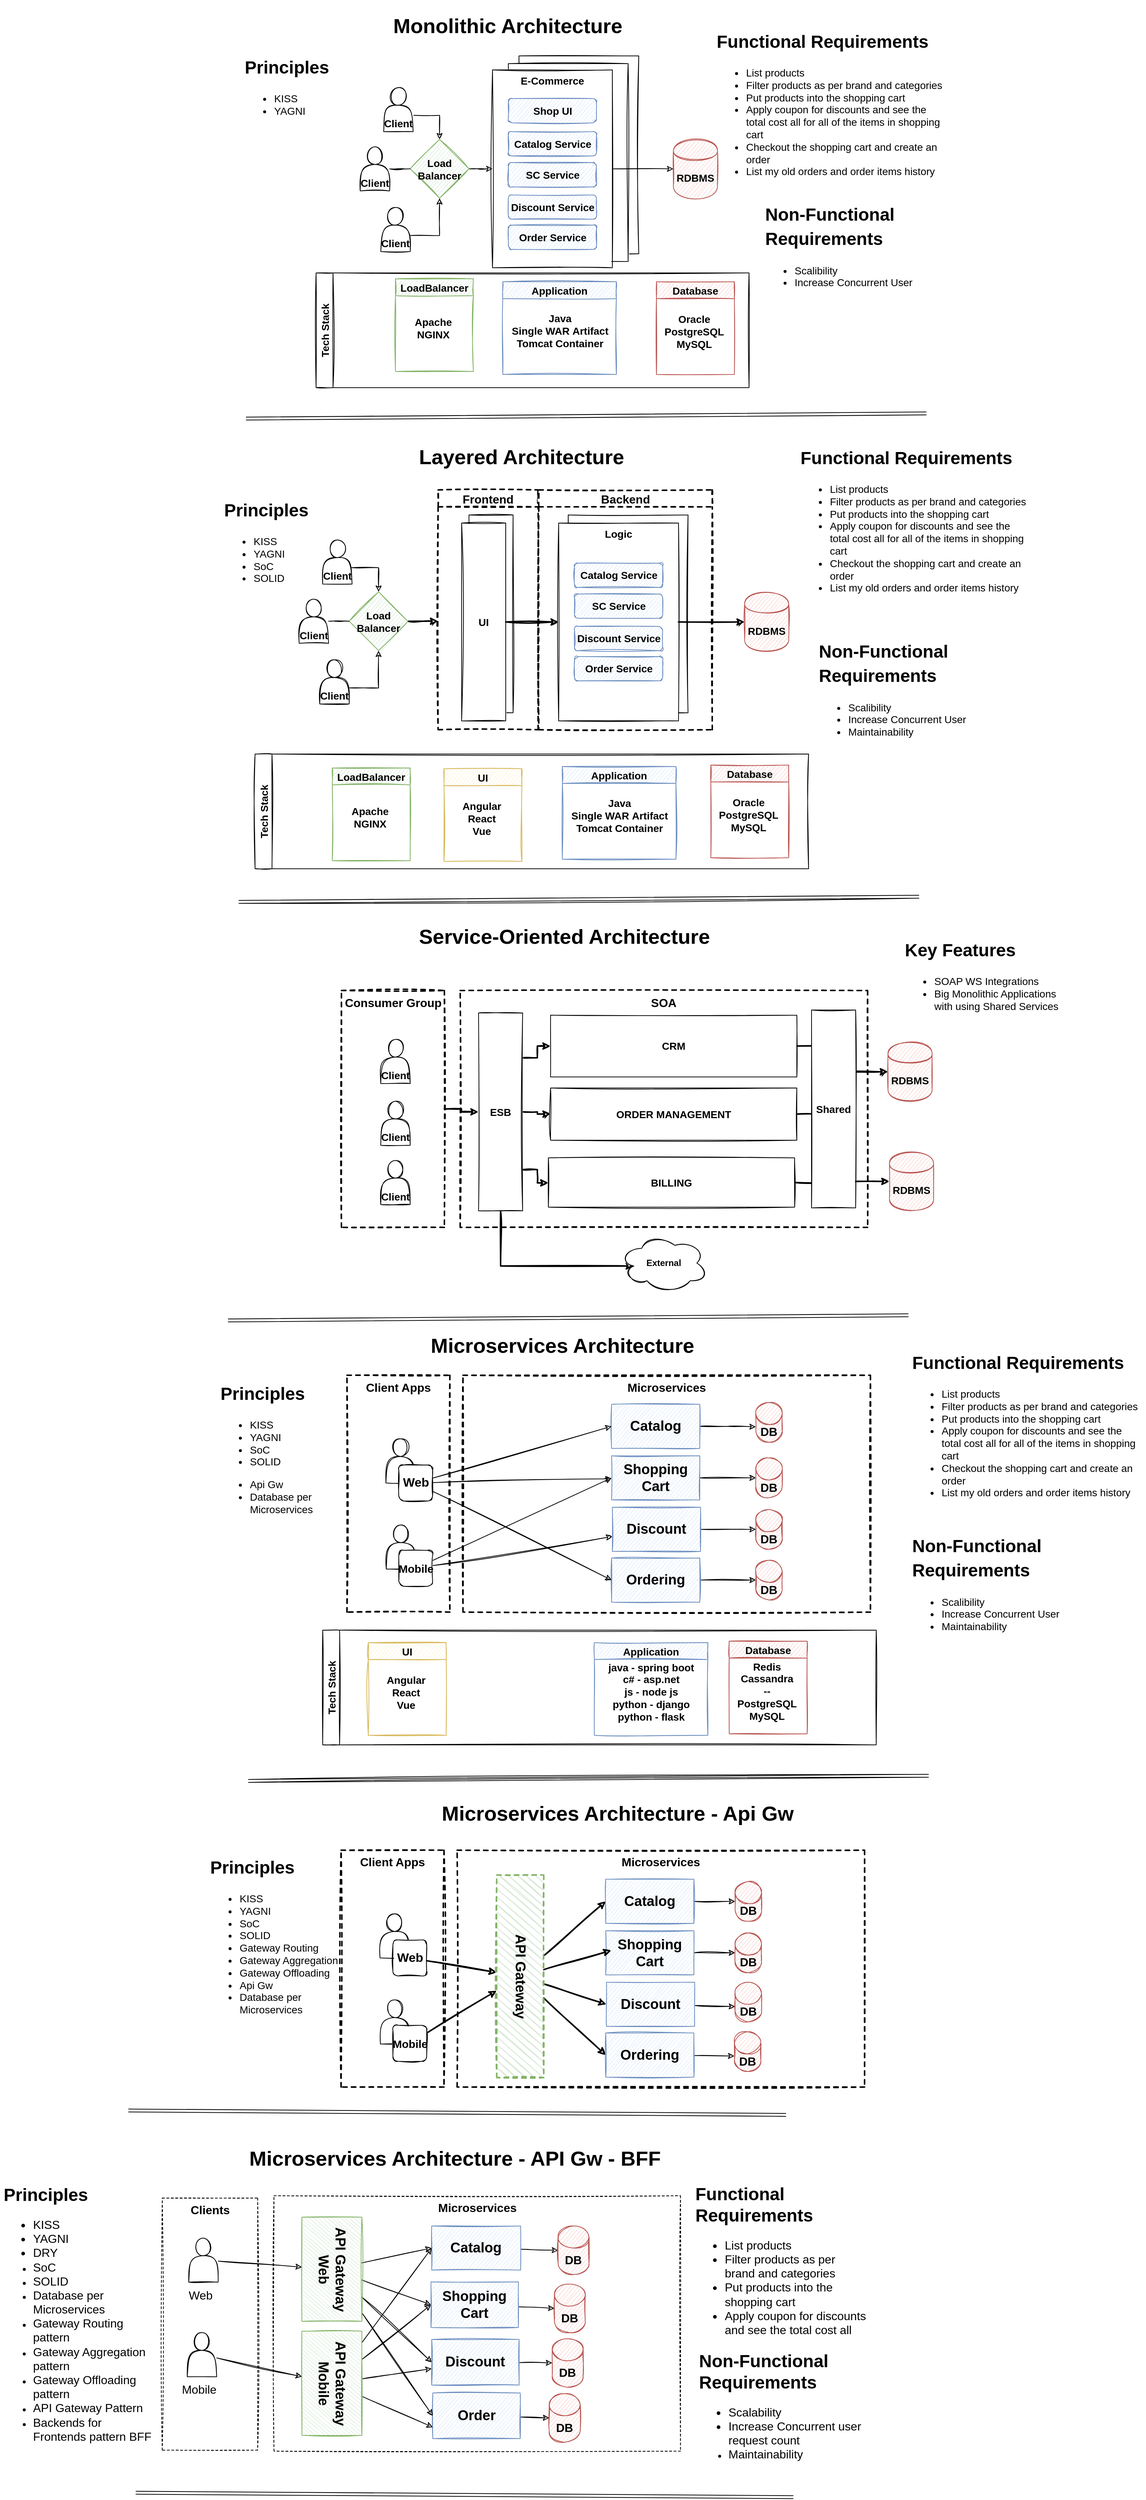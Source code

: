 <mxfile version="16.5.1" type="device"><diagram id="O4We3TlcgWNvYi_soNku" name="Page-1"><mxGraphModel dx="2146" dy="798" grid="0" gridSize="10" guides="1" tooltips="1" connect="1" arrows="1" fold="1" page="0" pageScale="1" pageWidth="850" pageHeight="1100" math="0" shadow="0"><root><mxCell id="0"/><mxCell id="1" parent="0"/><mxCell id="E-X4Z-hSoNGJYYMUBVo8-50" value="E-Commerce" style="whiteSpace=wrap;html=1;fontSize=14;fontStyle=1;verticalAlign=top;sketch=1;" parent="1" vertex="1"><mxGeometry x="276" y="113" width="163" height="269" as="geometry"/></mxCell><mxCell id="E-X4Z-hSoNGJYYMUBVo8-32" value="E-Commerce" style="whiteSpace=wrap;html=1;fontSize=14;fontStyle=1;verticalAlign=top;sketch=1;" parent="1" vertex="1"><mxGeometry x="261.5" y="123.5" width="163" height="269" as="geometry"/></mxCell><mxCell id="E-X4Z-hSoNGJYYMUBVo8-35" style="edgeStyle=orthogonalEdgeStyle;rounded=0;orthogonalLoop=1;jettySize=auto;html=1;entryX=0.5;entryY=0;entryDx=0;entryDy=0;fontSize=14;exitX=0.985;exitY=0.628;exitDx=0;exitDy=0;exitPerimeter=0;sketch=1;" parent="1" source="E-X4Z-hSoNGJYYMUBVo8-1" target="E-X4Z-hSoNGJYYMUBVo8-33" edge="1"><mxGeometry relative="1" as="geometry"/></mxCell><mxCell id="E-X4Z-hSoNGJYYMUBVo8-1" value="Client" style="shape=actor;whiteSpace=wrap;html=1;fontSize=14;verticalAlign=bottom;fontStyle=1;sketch=1;" parent="1" vertex="1"><mxGeometry x="92" y="156" width="40" height="60" as="geometry"/></mxCell><mxCell id="E-X4Z-hSoNGJYYMUBVo8-12" value="" style="edgeStyle=orthogonalEdgeStyle;rounded=0;orthogonalLoop=1;jettySize=auto;html=1;fontSize=14;sketch=1;" parent="1" source="E-X4Z-hSoNGJYYMUBVo8-2" target="E-X4Z-hSoNGJYYMUBVo8-11" edge="1"><mxGeometry relative="1" as="geometry"/></mxCell><mxCell id="E-X4Z-hSoNGJYYMUBVo8-2" value="E-Commerce" style="whiteSpace=wrap;html=1;fontSize=14;fontStyle=1;verticalAlign=top;sketch=1;" parent="1" vertex="1"><mxGeometry x="240" y="132" width="163" height="269" as="geometry"/></mxCell><mxCell id="E-X4Z-hSoNGJYYMUBVo8-6" value="&lt;h1&gt;Monolithic Architecture&lt;/h1&gt;" style="text;html=1;strokeColor=none;fillColor=none;spacing=5;spacingTop=-20;whiteSpace=wrap;overflow=hidden;rounded=0;fontSize=14;sketch=1;" parent="1" vertex="1"><mxGeometry x="100" y="47" width="373" height="47" as="geometry"/></mxCell><mxCell id="E-X4Z-hSoNGJYYMUBVo8-7" value="&lt;h1&gt;&lt;font style=&quot;font-size: 24px&quot;&gt;Principles&lt;/font&gt;&lt;/h1&gt;&lt;p&gt;&lt;/p&gt;&lt;ul&gt;&lt;li&gt;KISS&lt;/li&gt;&lt;li&gt;YAGNI&lt;/li&gt;&lt;/ul&gt;&lt;p&gt;&lt;/p&gt;" style="text;html=1;strokeColor=none;fillColor=none;spacing=5;spacingTop=-20;whiteSpace=wrap;overflow=hidden;rounded=0;fontSize=14;fontStyle=0;sketch=1;" parent="1" vertex="1"><mxGeometry x="-102" y="102" width="162" height="99" as="geometry"/></mxCell><mxCell id="E-X4Z-hSoNGJYYMUBVo8-8" value="&lt;h1&gt;&lt;font style=&quot;font-size: 24px&quot;&gt;Functional Requirements&lt;/font&gt;&lt;/h1&gt;&lt;ul&gt;&lt;li&gt;&lt;span&gt;List products&lt;/span&gt;&lt;br&gt;&lt;/li&gt;&lt;li&gt;Filter products as per brand and categories&lt;/li&gt;&lt;li&gt;Put products into the shopping cart&lt;/li&gt;&lt;li&gt;Apply coupon for discounts and see the total cost all for all of the items in shopping cart&lt;/li&gt;&lt;li&gt;Checkout the shopping cart and create an order&lt;/li&gt;&lt;li&gt;List my old orders and order items history&lt;/li&gt;&lt;/ul&gt;&lt;p&gt;&lt;/p&gt;" style="text;html=1;strokeColor=none;fillColor=none;spacing=5;spacingTop=-20;whiteSpace=wrap;overflow=hidden;rounded=0;fontSize=14;sketch=1;" parent="1" vertex="1"><mxGeometry x="540" y="67" width="322" height="216" as="geometry"/></mxCell><mxCell id="E-X4Z-hSoNGJYYMUBVo8-11" value="RDBMS" style="shape=cylinder;whiteSpace=wrap;html=1;boundedLbl=1;backgroundOutline=1;fontSize=14;fontStyle=1;fillColor=#f8cecc;strokeColor=#b85450;sketch=1;" parent="1" vertex="1"><mxGeometry x="486" y="226.5" width="60" height="80" as="geometry"/></mxCell><mxCell id="E-X4Z-hSoNGJYYMUBVo8-13" value="Shop UI" style="rounded=1;whiteSpace=wrap;html=1;fontSize=14;fontStyle=1;fillColor=#dae8fc;strokeColor=#6c8ebf;sketch=1;" parent="1" vertex="1"><mxGeometry x="261.5" y="171" width="120" height="33" as="geometry"/></mxCell><mxCell id="E-X4Z-hSoNGJYYMUBVo8-14" value="Catalog Service" style="rounded=1;whiteSpace=wrap;html=1;fontSize=14;fontStyle=1;fillColor=#dae8fc;strokeColor=#6c8ebf;sketch=1;" parent="1" vertex="1"><mxGeometry x="261.5" y="216" width="120" height="33" as="geometry"/></mxCell><mxCell id="E-X4Z-hSoNGJYYMUBVo8-15" value="SC Service" style="rounded=1;whiteSpace=wrap;html=1;fontSize=14;fontStyle=1;fillColor=#dae8fc;strokeColor=#6c8ebf;sketch=1;" parent="1" vertex="1"><mxGeometry x="261.5" y="258" width="120" height="33" as="geometry"/></mxCell><mxCell id="E-X4Z-hSoNGJYYMUBVo8-16" value="Discount Service" style="rounded=1;whiteSpace=wrap;html=1;fontSize=14;fontStyle=1;fillColor=#dae8fc;strokeColor=#6c8ebf;sketch=1;" parent="1" vertex="1"><mxGeometry x="261.5" y="302" width="120" height="33" as="geometry"/></mxCell><mxCell id="E-X4Z-hSoNGJYYMUBVo8-17" value="Order Service" style="rounded=1;whiteSpace=wrap;html=1;fontSize=14;fontStyle=1;fillColor=#dae8fc;strokeColor=#6c8ebf;sketch=1;" parent="1" vertex="1"><mxGeometry x="261.5" y="343" width="120" height="33" as="geometry"/></mxCell><mxCell id="E-X4Z-hSoNGJYYMUBVo8-18" value="&lt;h1&gt;&lt;font style=&quot;font-size: 24px&quot;&gt;Non-Functional Requirements&lt;/font&gt;&lt;/h1&gt;&lt;ul&gt;&lt;li&gt;Scalibility&lt;/li&gt;&lt;li&gt;Increase Concurrent User&amp;nbsp;&lt;/li&gt;&lt;/ul&gt;&lt;p&gt;&lt;/p&gt;" style="text;html=1;strokeColor=none;fillColor=none;spacing=5;spacingTop=-20;whiteSpace=wrap;overflow=hidden;rounded=0;fontSize=14;sketch=1;" parent="1" vertex="1"><mxGeometry x="606" y="302" width="241" height="148" as="geometry"/></mxCell><mxCell id="E-X4Z-hSoNGJYYMUBVo8-29" style="edgeStyle=orthogonalEdgeStyle;rounded=0;orthogonalLoop=1;jettySize=auto;html=1;entryX=0;entryY=0.5;entryDx=0;entryDy=0;fontSize=14;startArrow=none;sketch=1;" parent="1" source="E-X4Z-hSoNGJYYMUBVo8-33" target="E-X4Z-hSoNGJYYMUBVo8-2" edge="1"><mxGeometry relative="1" as="geometry"/></mxCell><mxCell id="E-X4Z-hSoNGJYYMUBVo8-27" value="Client" style="shape=actor;whiteSpace=wrap;html=1;fontSize=14;verticalAlign=bottom;fontStyle=1;sketch=1;" parent="1" vertex="1"><mxGeometry x="60" y="236.5" width="40" height="60" as="geometry"/></mxCell><mxCell id="E-X4Z-hSoNGJYYMUBVo8-36" style="edgeStyle=orthogonalEdgeStyle;rounded=0;orthogonalLoop=1;jettySize=auto;html=1;entryX=0.5;entryY=1;entryDx=0;entryDy=0;fontSize=14;exitX=0.999;exitY=0.636;exitDx=0;exitDy=0;exitPerimeter=0;sketch=1;" parent="1" source="E-X4Z-hSoNGJYYMUBVo8-28" target="E-X4Z-hSoNGJYYMUBVo8-33" edge="1"><mxGeometry relative="1" as="geometry"/></mxCell><mxCell id="E-X4Z-hSoNGJYYMUBVo8-28" value="Client" style="shape=actor;whiteSpace=wrap;html=1;fontSize=14;verticalAlign=bottom;fontStyle=1;sketch=1;" parent="1" vertex="1"><mxGeometry x="88" y="319" width="40" height="60" as="geometry"/></mxCell><mxCell id="E-X4Z-hSoNGJYYMUBVo8-33" value="Load&lt;br&gt;Balancer" style="rhombus;whiteSpace=wrap;html=1;fontSize=14;fontStyle=1;fillColor=#d5e8d4;strokeColor=#82b366;sketch=1;" parent="1" vertex="1"><mxGeometry x="128" y="226.5" width="80" height="80" as="geometry"/></mxCell><mxCell id="E-X4Z-hSoNGJYYMUBVo8-34" value="" style="edgeStyle=orthogonalEdgeStyle;rounded=0;orthogonalLoop=1;jettySize=auto;html=1;entryX=0;entryY=0.5;entryDx=0;entryDy=0;fontSize=14;endArrow=none;sketch=1;" parent="1" source="E-X4Z-hSoNGJYYMUBVo8-27" target="E-X4Z-hSoNGJYYMUBVo8-33" edge="1"><mxGeometry relative="1" as="geometry"><mxPoint x="122" y="266.5" as="sourcePoint"/><mxPoint x="240" y="266.5" as="targetPoint"/></mxGeometry></mxCell><mxCell id="E-X4Z-hSoNGJYYMUBVo8-40" value="LoadBalancer" style="swimlane;fontSize=14;fillColor=#d5e8d4;strokeColor=#82b366;sketch=1;" parent="1" vertex="1"><mxGeometry x="108" y="416" width="106" height="126" as="geometry"><mxRectangle x="108" y="416" width="120" height="23" as="alternateBounds"/></mxGeometry></mxCell><mxCell id="E-X4Z-hSoNGJYYMUBVo8-42" value="Apache&lt;br&gt;NGINX" style="text;html=1;align=center;verticalAlign=middle;resizable=0;points=[];autosize=1;strokeColor=none;fontSize=14;fontStyle=1;sketch=1;" parent="E-X4Z-hSoNGJYYMUBVo8-40" vertex="1"><mxGeometry x="20" y="48" width="61" height="38" as="geometry"/></mxCell><mxCell id="E-X4Z-hSoNGJYYMUBVo8-43" value="Application" style="swimlane;fontSize=14;fillColor=#dae8fc;strokeColor=#6c8ebf;sketch=1;" parent="1" vertex="1"><mxGeometry x="254" y="420" width="154.5" height="126" as="geometry"><mxRectangle x="108" y="416" width="120" height="23" as="alternateBounds"/></mxGeometry></mxCell><mxCell id="E-X4Z-hSoNGJYYMUBVo8-47" value="&lt;span style=&quot;font-weight: 700&quot;&gt;Java&lt;br&gt;Single WAR&amp;nbsp;&lt;/span&gt;&lt;span style=&quot;font-weight: 700&quot;&gt;Artifact&lt;/span&gt;&lt;br style=&quot;font-weight: 700&quot;&gt;&lt;span style=&quot;font-weight: 700&quot;&gt;Tomcat&amp;nbsp;&lt;/span&gt;&lt;span style=&quot;font-weight: 700&quot;&gt;Container&lt;/span&gt;" style="text;html=1;strokeColor=none;fillColor=none;align=center;verticalAlign=middle;whiteSpace=wrap;rounded=0;fontSize=14;sketch=1;" parent="E-X4Z-hSoNGJYYMUBVo8-43" vertex="1"><mxGeometry x="7.5" y="17.5" width="139.5" height="99" as="geometry"/></mxCell><mxCell id="E-X4Z-hSoNGJYYMUBVo8-45" value="Database" style="swimlane;fontSize=14;fillColor=#f8cecc;strokeColor=#b85450;sketch=1;" parent="1" vertex="1"><mxGeometry x="463" y="420" width="106" height="126" as="geometry"><mxRectangle x="108" y="416" width="120" height="23" as="alternateBounds"/></mxGeometry></mxCell><mxCell id="E-X4Z-hSoNGJYYMUBVo8-46" value="Oracle&lt;br&gt;PostgreSQL&lt;br&gt;MySQL" style="text;html=1;align=center;verticalAlign=middle;resizable=0;points=[];autosize=1;strokeColor=none;fontSize=14;fontStyle=1;sketch=1;" parent="E-X4Z-hSoNGJYYMUBVo8-45" vertex="1"><mxGeometry x="5" y="40" width="91" height="55" as="geometry"/></mxCell><mxCell id="E-X4Z-hSoNGJYYMUBVo8-48" value="Tech Stack" style="swimlane;horizontal=0;fontSize=14;sketch=1;" parent="1" vertex="1"><mxGeometry y="408" width="589" height="156" as="geometry"/></mxCell><mxCell id="ykc_cfaCd4pLt-KrJja8-2" value="" style="shape=link;html=1;sketch=1;" parent="1" edge="1"><mxGeometry width="100" relative="1" as="geometry"><mxPoint x="-95" y="606" as="sourcePoint"/><mxPoint x="830" y="599" as="targetPoint"/></mxGeometry></mxCell><mxCell id="ykc_cfaCd4pLt-KrJja8-3" value="&lt;h1&gt;Layered Architecture&lt;/h1&gt;" style="text;html=1;strokeColor=none;fillColor=none;spacing=5;spacingTop=-20;whiteSpace=wrap;overflow=hidden;rounded=0;fontSize=14;sketch=1;" parent="1" vertex="1"><mxGeometry x="135" y="633" width="373" height="47" as="geometry"/></mxCell><mxCell id="ykc_cfaCd4pLt-KrJja8-4" value="&lt;h1&gt;&lt;font style=&quot;font-size: 24px&quot;&gt;Principles&lt;/font&gt;&lt;/h1&gt;&lt;p&gt;&lt;/p&gt;&lt;ul&gt;&lt;li&gt;KISS&lt;/li&gt;&lt;li&gt;YAGNI&lt;/li&gt;&lt;li&gt;SoC&lt;/li&gt;&lt;li&gt;SOLID&lt;/li&gt;&lt;/ul&gt;&lt;p&gt;&lt;/p&gt;" style="text;html=1;strokeColor=none;fillColor=none;spacing=5;spacingTop=-20;whiteSpace=wrap;overflow=hidden;rounded=0;fontSize=14;fontStyle=0;sketch=1;" parent="1" vertex="1"><mxGeometry x="-130" y="703.5" width="162" height="148" as="geometry"/></mxCell><mxCell id="ykc_cfaCd4pLt-KrJja8-5" value="&lt;h1&gt;&lt;font style=&quot;font-size: 24px&quot;&gt;Functional Requirements&lt;/font&gt;&lt;/h1&gt;&lt;ul&gt;&lt;li&gt;&lt;span&gt;List products&lt;/span&gt;&lt;br&gt;&lt;/li&gt;&lt;li&gt;Filter products as per brand and categories&lt;/li&gt;&lt;li&gt;Put products into the shopping cart&lt;/li&gt;&lt;li&gt;Apply coupon for discounts and see the total cost all for all of the items in shopping cart&lt;/li&gt;&lt;li&gt;Checkout the shopping cart and create an order&lt;/li&gt;&lt;li&gt;List my old orders and order items history&lt;/li&gt;&lt;/ul&gt;&lt;p&gt;&lt;/p&gt;" style="text;html=1;strokeColor=none;fillColor=none;spacing=5;spacingTop=-20;whiteSpace=wrap;overflow=hidden;rounded=0;fontSize=14;sketch=1;" parent="1" vertex="1"><mxGeometry x="654" y="633" width="322" height="216" as="geometry"/></mxCell><mxCell id="ykc_cfaCd4pLt-KrJja8-6" value="&lt;h1&gt;&lt;font style=&quot;font-size: 24px&quot;&gt;Non-Functional Requirements&lt;/font&gt;&lt;/h1&gt;&lt;ul&gt;&lt;li&gt;Scalibility&lt;/li&gt;&lt;li&gt;Increase Concurrent User&amp;nbsp;&lt;/li&gt;&lt;li&gt;Maintainability&lt;/li&gt;&lt;/ul&gt;&lt;p&gt;&lt;/p&gt;" style="text;html=1;strokeColor=none;fillColor=none;spacing=5;spacingTop=-20;whiteSpace=wrap;overflow=hidden;rounded=0;fontSize=14;sketch=1;" parent="1" vertex="1"><mxGeometry x="679" y="896" width="241" height="148" as="geometry"/></mxCell><mxCell id="ykc_cfaCd4pLt-KrJja8-7" style="edgeStyle=orthogonalEdgeStyle;rounded=0;orthogonalLoop=1;jettySize=auto;html=1;entryX=0.5;entryY=0;entryDx=0;entryDy=0;fontSize=14;exitX=0.985;exitY=0.628;exitDx=0;exitDy=0;exitPerimeter=0;sketch=1;" parent="1" source="ykc_cfaCd4pLt-KrJja8-8" target="ykc_cfaCd4pLt-KrJja8-12" edge="1"><mxGeometry relative="1" as="geometry"/></mxCell><mxCell id="ykc_cfaCd4pLt-KrJja8-8" value="Client" style="shape=actor;whiteSpace=wrap;html=1;fontSize=14;verticalAlign=bottom;fontStyle=1;sketch=1;" parent="1" vertex="1"><mxGeometry x="9" y="771" width="40" height="60" as="geometry"/></mxCell><mxCell id="ykc_cfaCd4pLt-KrJja8-9" value="Client" style="shape=actor;whiteSpace=wrap;html=1;fontSize=14;verticalAlign=bottom;fontStyle=1;sketch=1;" parent="1" vertex="1"><mxGeometry x="-23" y="851.5" width="40" height="60" as="geometry"/></mxCell><mxCell id="ykc_cfaCd4pLt-KrJja8-10" style="edgeStyle=orthogonalEdgeStyle;rounded=0;orthogonalLoop=1;jettySize=auto;html=1;entryX=0.5;entryY=1;entryDx=0;entryDy=0;fontSize=14;exitX=0.999;exitY=0.636;exitDx=0;exitDy=0;exitPerimeter=0;sketch=1;" parent="1" source="ykc_cfaCd4pLt-KrJja8-11" target="ykc_cfaCd4pLt-KrJja8-12" edge="1"><mxGeometry relative="1" as="geometry"/></mxCell><mxCell id="ykc_cfaCd4pLt-KrJja8-11" value="Client" style="shape=actor;whiteSpace=wrap;html=1;fontSize=14;verticalAlign=bottom;fontStyle=1;sketch=1;" parent="1" vertex="1"><mxGeometry x="5" y="934" width="40" height="60" as="geometry"/></mxCell><mxCell id="ykc_cfaCd4pLt-KrJja8-31" style="edgeStyle=orthogonalEdgeStyle;rounded=0;orthogonalLoop=1;jettySize=auto;html=1;fontSize=16;strokeWidth=2;sketch=1;" parent="1" source="ykc_cfaCd4pLt-KrJja8-12" edge="1"><mxGeometry relative="1" as="geometry"><mxPoint x="166" y="881.5" as="targetPoint"/></mxGeometry></mxCell><mxCell id="ykc_cfaCd4pLt-KrJja8-12" value="Load&lt;br&gt;Balancer" style="rhombus;whiteSpace=wrap;html=1;fontSize=14;fontStyle=1;fillColor=#d5e8d4;strokeColor=#82b366;sketch=1;" parent="1" vertex="1"><mxGeometry x="45" y="841.5" width="80" height="80" as="geometry"/></mxCell><mxCell id="ykc_cfaCd4pLt-KrJja8-13" value="" style="edgeStyle=orthogonalEdgeStyle;rounded=0;orthogonalLoop=1;jettySize=auto;html=1;entryX=0;entryY=0.5;entryDx=0;entryDy=0;fontSize=14;endArrow=none;sketch=1;" parent="1" source="ykc_cfaCd4pLt-KrJja8-9" target="ykc_cfaCd4pLt-KrJja8-12" edge="1"><mxGeometry relative="1" as="geometry"><mxPoint x="42" y="852.5" as="sourcePoint"/><mxPoint x="160" y="852.5" as="targetPoint"/></mxGeometry></mxCell><mxCell id="ykc_cfaCd4pLt-KrJja8-20" value="Frontend" style="swimlane;dashed=1;strokeWidth=2;fontSize=16;sketch=1;" parent="1" vertex="1"><mxGeometry x="166" y="703" width="136" height="326" as="geometry"/></mxCell><mxCell id="ykc_cfaCd4pLt-KrJja8-33" value="UI" style="whiteSpace=wrap;html=1;fontSize=14;fontStyle=1;verticalAlign=middle;sketch=1;" parent="ykc_cfaCd4pLt-KrJja8-20" vertex="1"><mxGeometry x="42" y="34" width="60" height="269" as="geometry"/></mxCell><mxCell id="ykc_cfaCd4pLt-KrJja8-18" value="UI" style="whiteSpace=wrap;html=1;fontSize=14;fontStyle=1;verticalAlign=middle;sketch=1;" parent="ykc_cfaCd4pLt-KrJja8-20" vertex="1"><mxGeometry x="32" y="45" width="60" height="269" as="geometry"/></mxCell><mxCell id="ykc_cfaCd4pLt-KrJja8-21" value="Backend" style="swimlane;dashed=1;fontSize=16;strokeWidth=2;sketch=1;" parent="1" vertex="1"><mxGeometry x="303" y="703" width="236" height="326" as="geometry"><mxRectangle x="269" y="703" width="94" height="23" as="alternateBounds"/></mxGeometry></mxCell><mxCell id="ykc_cfaCd4pLt-KrJja8-32" value="E-Commerce" style="whiteSpace=wrap;html=1;fontSize=14;fontStyle=1;verticalAlign=top;sketch=1;" parent="ykc_cfaCd4pLt-KrJja8-21" vertex="1"><mxGeometry x="40" y="34" width="163" height="269" as="geometry"/></mxCell><mxCell id="ykc_cfaCd4pLt-KrJja8-25" value="Logic" style="whiteSpace=wrap;html=1;fontSize=14;fontStyle=1;verticalAlign=top;sketch=1;" parent="ykc_cfaCd4pLt-KrJja8-21" vertex="1"><mxGeometry x="27" y="45" width="163" height="269" as="geometry"/></mxCell><mxCell id="ykc_cfaCd4pLt-KrJja8-27" value="Catalog Service" style="rounded=1;whiteSpace=wrap;html=1;fontSize=14;fontStyle=1;fillColor=#dae8fc;strokeColor=#6c8ebf;sketch=1;" parent="ykc_cfaCd4pLt-KrJja8-21" vertex="1"><mxGeometry x="48.5" y="99.5" width="120" height="33" as="geometry"/></mxCell><mxCell id="ykc_cfaCd4pLt-KrJja8-28" value="SC Service" style="rounded=1;whiteSpace=wrap;html=1;fontSize=14;fontStyle=1;fillColor=#dae8fc;strokeColor=#6c8ebf;sketch=1;" parent="ykc_cfaCd4pLt-KrJja8-21" vertex="1"><mxGeometry x="48.5" y="141.5" width="120" height="33" as="geometry"/></mxCell><mxCell id="ykc_cfaCd4pLt-KrJja8-29" value="Discount Service" style="rounded=1;whiteSpace=wrap;html=1;fontSize=14;fontStyle=1;fillColor=#dae8fc;strokeColor=#6c8ebf;sketch=1;" parent="ykc_cfaCd4pLt-KrJja8-21" vertex="1"><mxGeometry x="48.5" y="185.5" width="120" height="33" as="geometry"/></mxCell><mxCell id="ykc_cfaCd4pLt-KrJja8-30" value="Order Service" style="rounded=1;whiteSpace=wrap;html=1;fontSize=14;fontStyle=1;fillColor=#dae8fc;strokeColor=#6c8ebf;sketch=1;" parent="ykc_cfaCd4pLt-KrJja8-21" vertex="1"><mxGeometry x="48.5" y="226.5" width="120" height="33" as="geometry"/></mxCell><mxCell id="ykc_cfaCd4pLt-KrJja8-34" value="RDBMS" style="shape=cylinder;whiteSpace=wrap;html=1;boundedLbl=1;backgroundOutline=1;fontSize=14;fontStyle=1;fillColor=#f8cecc;strokeColor=#b85450;sketch=1;" parent="1" vertex="1"><mxGeometry x="583" y="842.5" width="60" height="80" as="geometry"/></mxCell><mxCell id="ykc_cfaCd4pLt-KrJja8-35" style="edgeStyle=orthogonalEdgeStyle;rounded=0;orthogonalLoop=1;jettySize=auto;html=1;fontSize=16;fontStyle=1;strokeWidth=2;sketch=1;" parent="1" source="ykc_cfaCd4pLt-KrJja8-18" target="ykc_cfaCd4pLt-KrJja8-25" edge="1"><mxGeometry relative="1" as="geometry"/></mxCell><mxCell id="ykc_cfaCd4pLt-KrJja8-36" style="edgeStyle=orthogonalEdgeStyle;rounded=0;orthogonalLoop=1;jettySize=auto;html=1;fontSize=16;fontStyle=1;strokeWidth=2;sketch=1;" parent="1" source="ykc_cfaCd4pLt-KrJja8-25" target="ykc_cfaCd4pLt-KrJja8-34" edge="1"><mxGeometry relative="1" as="geometry"/></mxCell><mxCell id="ykc_cfaCd4pLt-KrJja8-38" value="LoadBalancer" style="swimlane;fontSize=14;fillColor=#d5e8d4;strokeColor=#82b366;sketch=1;" parent="1" vertex="1"><mxGeometry x="22" y="1081" width="106" height="126" as="geometry"><mxRectangle x="108" y="416" width="120" height="23" as="alternateBounds"/></mxGeometry></mxCell><mxCell id="ykc_cfaCd4pLt-KrJja8-39" value="Apache&lt;br&gt;NGINX" style="text;html=1;align=center;verticalAlign=middle;resizable=0;points=[];autosize=1;strokeColor=none;fontSize=14;fontStyle=1;sketch=1;" parent="ykc_cfaCd4pLt-KrJja8-38" vertex="1"><mxGeometry x="20" y="48" width="61" height="38" as="geometry"/></mxCell><mxCell id="ykc_cfaCd4pLt-KrJja8-44" value="Tech Stack" style="swimlane;horizontal=0;fontSize=14;sketch=1;" parent="1" vertex="1"><mxGeometry x="-83" y="1062" width="753" height="156" as="geometry"/></mxCell><mxCell id="ykc_cfaCd4pLt-KrJja8-42" value="Database" style="swimlane;fontSize=14;fillColor=#f8cecc;strokeColor=#b85450;sketch=1;" parent="ykc_cfaCd4pLt-KrJja8-44" vertex="1"><mxGeometry x="620" y="15" width="106" height="126" as="geometry"><mxRectangle x="108" y="416" width="120" height="23" as="alternateBounds"/></mxGeometry></mxCell><mxCell id="ykc_cfaCd4pLt-KrJja8-43" value="Oracle&lt;br&gt;PostgreSQL&lt;br&gt;MySQL" style="text;html=1;align=center;verticalAlign=middle;resizable=0;points=[];autosize=1;strokeColor=none;fontSize=14;fontStyle=1;sketch=1;" parent="ykc_cfaCd4pLt-KrJja8-42" vertex="1"><mxGeometry x="5" y="40" width="91" height="55" as="geometry"/></mxCell><mxCell id="ykc_cfaCd4pLt-KrJja8-40" value="Application" style="swimlane;fontSize=14;fillColor=#dae8fc;strokeColor=#6c8ebf;sketch=1;" parent="ykc_cfaCd4pLt-KrJja8-44" vertex="1"><mxGeometry x="418" y="17" width="154.5" height="126" as="geometry"><mxRectangle x="108" y="416" width="120" height="23" as="alternateBounds"/></mxGeometry></mxCell><mxCell id="ykc_cfaCd4pLt-KrJja8-41" value="&lt;span style=&quot;font-weight: 700&quot;&gt;Java&lt;br&gt;Single WAR&amp;nbsp;&lt;/span&gt;&lt;span style=&quot;font-weight: 700&quot;&gt;Artifact&lt;/span&gt;&lt;br style=&quot;font-weight: 700&quot;&gt;&lt;span style=&quot;font-weight: 700&quot;&gt;Tomcat&amp;nbsp;&lt;/span&gt;&lt;span style=&quot;font-weight: 700&quot;&gt;Container&lt;/span&gt;" style="text;html=1;strokeColor=none;fillColor=none;align=center;verticalAlign=middle;whiteSpace=wrap;rounded=0;fontSize=14;sketch=1;" parent="ykc_cfaCd4pLt-KrJja8-40" vertex="1"><mxGeometry x="7.5" y="17.5" width="139.5" height="99" as="geometry"/></mxCell><mxCell id="ykc_cfaCd4pLt-KrJja8-45" value="UI" style="swimlane;fontSize=14;fillColor=#fff2cc;strokeColor=#d6b656;sketch=1;" parent="ykc_cfaCd4pLt-KrJja8-44" vertex="1"><mxGeometry x="257" y="20" width="106" height="126" as="geometry"><mxRectangle x="108" y="416" width="120" height="23" as="alternateBounds"/></mxGeometry></mxCell><mxCell id="ykc_cfaCd4pLt-KrJja8-46" value="&lt;div&gt;Angular&lt;/div&gt;&lt;div&gt;&lt;span&gt;&#9;&#9;&#9;&lt;/span&gt;React&lt;/div&gt;&lt;div&gt;&lt;span&gt;&#9;&#9;&#9;&lt;/span&gt;Vue&lt;/div&gt;" style="text;html=1;align=center;verticalAlign=middle;resizable=0;points=[];autosize=1;strokeColor=none;fontSize=14;fontStyle=1;sketch=1;" parent="ykc_cfaCd4pLt-KrJja8-45" vertex="1"><mxGeometry x="19" y="40" width="63" height="55" as="geometry"/></mxCell><mxCell id="ykc_cfaCd4pLt-KrJja8-50" value="" style="shape=link;html=1;sketch=1;" parent="1" edge="1"><mxGeometry width="100" relative="1" as="geometry"><mxPoint x="-105" y="1263" as="sourcePoint"/><mxPoint x="820" y="1256" as="targetPoint"/></mxGeometry></mxCell><mxCell id="ykc_cfaCd4pLt-KrJja8-51" value="&lt;h1&gt;Service-Oriented Architecture&amp;nbsp;&lt;/h1&gt;" style="text;html=1;strokeColor=none;fillColor=none;spacing=5;spacingTop=-20;whiteSpace=wrap;overflow=hidden;rounded=0;fontSize=14;sketch=1;" parent="1" vertex="1"><mxGeometry x="135" y="1285" width="414" height="47" as="geometry"/></mxCell><mxCell id="ykc_cfaCd4pLt-KrJja8-52" value="Consumer Group" style="rounded=0;whiteSpace=wrap;html=1;dashed=1;fontSize=16;strokeWidth=2;rotation=90;verticalAlign=top;horizontal=0;fontStyle=1;sketch=1;" parent="1" vertex="1"><mxGeometry x="-56.5" y="1474.5" width="322" height="140" as="geometry"/></mxCell><mxCell id="ykc_cfaCd4pLt-KrJja8-54" value="Client" style="shape=actor;whiteSpace=wrap;html=1;fontSize=14;verticalAlign=bottom;fontStyle=1;sketch=1;" parent="1" vertex="1"><mxGeometry x="88" y="1450" width="40" height="60" as="geometry"/></mxCell><mxCell id="ykc_cfaCd4pLt-KrJja8-56" value="Client" style="shape=actor;whiteSpace=wrap;html=1;fontSize=14;verticalAlign=bottom;fontStyle=1;sketch=1;" parent="1" vertex="1"><mxGeometry x="88" y="1534" width="40" height="60" as="geometry"/></mxCell><mxCell id="7aidEkcZISnVie6R4w2Q-1" value="Client" style="shape=actor;whiteSpace=wrap;html=1;fontSize=14;verticalAlign=bottom;fontStyle=1;sketch=1;" parent="1" vertex="1"><mxGeometry x="88" y="1614.5" width="40" height="60" as="geometry"/></mxCell><mxCell id="7aidEkcZISnVie6R4w2Q-2" value="SOA" style="rounded=0;whiteSpace=wrap;html=1;dashed=1;fontSize=16;strokeWidth=2;rotation=90;verticalAlign=top;horizontal=0;fontStyle=1;sketch=1;" parent="1" vertex="1"><mxGeometry x="312.17" y="1267.35" width="322" height="554.32" as="geometry"/></mxCell><mxCell id="7aidEkcZISnVie6R4w2Q-11" style="edgeStyle=orthogonalEdgeStyle;rounded=0;orthogonalLoop=1;jettySize=auto;html=1;strokeWidth=2;sketch=1;" parent="1" source="7aidEkcZISnVie6R4w2Q-3" target="7aidEkcZISnVie6R4w2Q-5" edge="1"><mxGeometry relative="1" as="geometry"/></mxCell><mxCell id="7aidEkcZISnVie6R4w2Q-12" style="edgeStyle=orthogonalEdgeStyle;rounded=0;orthogonalLoop=1;jettySize=auto;html=1;fontStyle=0;fontSize=12;strokeWidth=2;sketch=1;" parent="1" source="7aidEkcZISnVie6R4w2Q-3" target="7aidEkcZISnVie6R4w2Q-4" edge="1"><mxGeometry relative="1" as="geometry"><Array as="points"><mxPoint x="301" y="1475"/><mxPoint x="301" y="1459"/></Array></mxGeometry></mxCell><mxCell id="7aidEkcZISnVie6R4w2Q-13" style="edgeStyle=orthogonalEdgeStyle;rounded=0;orthogonalLoop=1;jettySize=auto;html=1;strokeWidth=2;sketch=1;" parent="1" source="7aidEkcZISnVie6R4w2Q-3" target="7aidEkcZISnVie6R4w2Q-6" edge="1"><mxGeometry relative="1" as="geometry"><Array as="points"><mxPoint x="301" y="1627"/><mxPoint x="301" y="1645"/></Array></mxGeometry></mxCell><mxCell id="7aidEkcZISnVie6R4w2Q-22" style="edgeStyle=orthogonalEdgeStyle;rounded=0;orthogonalLoop=1;jettySize=auto;html=1;entryX=0.16;entryY=0.55;entryDx=0;entryDy=0;entryPerimeter=0;fontSize=12;strokeWidth=2;sketch=1;" parent="1" source="7aidEkcZISnVie6R4w2Q-3" target="7aidEkcZISnVie6R4w2Q-20" edge="1"><mxGeometry relative="1" as="geometry"><Array as="points"><mxPoint x="251" y="1758"/></Array></mxGeometry></mxCell><mxCell id="7aidEkcZISnVie6R4w2Q-3" value="ESB" style="whiteSpace=wrap;html=1;fontSize=14;fontStyle=1;verticalAlign=middle;sketch=1;" parent="1" vertex="1"><mxGeometry x="221" y="1414" width="60" height="269" as="geometry"/></mxCell><mxCell id="7aidEkcZISnVie6R4w2Q-25" style="edgeStyle=orthogonalEdgeStyle;rounded=0;orthogonalLoop=1;jettySize=auto;html=1;fontSize=12;strokeWidth=2;sketch=1;" parent="1" source="7aidEkcZISnVie6R4w2Q-4" target="7aidEkcZISnVie6R4w2Q-8" edge="1"><mxGeometry relative="1" as="geometry"/></mxCell><mxCell id="7aidEkcZISnVie6R4w2Q-4" value="CRM" style="whiteSpace=wrap;html=1;fontSize=14;fontStyle=1;verticalAlign=middle;sketch=1;" parent="1" vertex="1"><mxGeometry x="319" y="1417" width="335" height="84" as="geometry"/></mxCell><mxCell id="7aidEkcZISnVie6R4w2Q-16" style="edgeStyle=orthogonalEdgeStyle;rounded=0;orthogonalLoop=1;jettySize=auto;html=1;fontSize=12;strokeWidth=2;sketch=1;" parent="1" source="7aidEkcZISnVie6R4w2Q-5" target="7aidEkcZISnVie6R4w2Q-8" edge="1"><mxGeometry relative="1" as="geometry"/></mxCell><mxCell id="7aidEkcZISnVie6R4w2Q-5" value="ORDER MANAGEMENT" style="whiteSpace=wrap;html=1;fontSize=14;fontStyle=1;verticalAlign=middle;sketch=1;" parent="1" vertex="1"><mxGeometry x="319" y="1516" width="335" height="71" as="geometry"/></mxCell><mxCell id="7aidEkcZISnVie6R4w2Q-17" style="edgeStyle=orthogonalEdgeStyle;rounded=0;orthogonalLoop=1;jettySize=auto;html=1;fontSize=12;strokeWidth=2;sketch=1;" parent="1" source="7aidEkcZISnVie6R4w2Q-6" target="7aidEkcZISnVie6R4w2Q-9" edge="1"><mxGeometry relative="1" as="geometry"/></mxCell><mxCell id="7aidEkcZISnVie6R4w2Q-6" value="&lt;span&gt;BILLING&lt;/span&gt;" style="whiteSpace=wrap;html=1;fontSize=14;fontStyle=1;verticalAlign=middle;sketch=1;" parent="1" vertex="1"><mxGeometry x="316" y="1611" width="335" height="67" as="geometry"/></mxCell><mxCell id="7aidEkcZISnVie6R4w2Q-8" value="RDBMS" style="shape=cylinder;whiteSpace=wrap;html=1;boundedLbl=1;backgroundOutline=1;fontSize=14;fontStyle=1;fillColor=#f8cecc;strokeColor=#b85450;sketch=1;" parent="1" vertex="1"><mxGeometry x="778" y="1454" width="60" height="80" as="geometry"/></mxCell><mxCell id="7aidEkcZISnVie6R4w2Q-9" value="RDBMS" style="shape=cylinder;whiteSpace=wrap;html=1;boundedLbl=1;backgroundOutline=1;fontSize=14;fontStyle=1;fillColor=#f8cecc;strokeColor=#b85450;sketch=1;" parent="1" vertex="1"><mxGeometry x="780" y="1603" width="60" height="80" as="geometry"/></mxCell><mxCell id="7aidEkcZISnVie6R4w2Q-14" style="edgeStyle=orthogonalEdgeStyle;rounded=0;orthogonalLoop=1;jettySize=auto;html=1;entryX=0;entryY=0.5;entryDx=0;entryDy=0;fontSize=12;strokeWidth=2;sketch=1;" parent="1" source="ykc_cfaCd4pLt-KrJja8-52" target="7aidEkcZISnVie6R4w2Q-3" edge="1"><mxGeometry relative="1" as="geometry"/></mxCell><mxCell id="7aidEkcZISnVie6R4w2Q-19" value="&lt;h1&gt;&lt;span style=&quot;font-size: 24px&quot;&gt;Key Features&lt;/span&gt;&lt;/h1&gt;&lt;ul&gt;&lt;li&gt;SOAP WS Integrations&lt;/li&gt;&lt;li&gt;Big Monolithic Applications with using Shared Services&lt;/li&gt;&lt;/ul&gt;&lt;p&gt;&lt;/p&gt;" style="text;html=1;strokeColor=none;fillColor=none;spacing=5;spacingTop=-20;whiteSpace=wrap;overflow=hidden;rounded=0;fontSize=14;sketch=1;" parent="1" vertex="1"><mxGeometry x="796" y="1302" width="241" height="148" as="geometry"/></mxCell><mxCell id="7aidEkcZISnVie6R4w2Q-20" value="External" style="ellipse;shape=cloud;whiteSpace=wrap;html=1;fontSize=12;fontStyle=1;sketch=1;" parent="1" vertex="1"><mxGeometry x="413" y="1714" width="120" height="80" as="geometry"/></mxCell><mxCell id="7aidEkcZISnVie6R4w2Q-23" value="Shared" style="whiteSpace=wrap;html=1;fontSize=14;fontStyle=1;verticalAlign=middle;sketch=1;" parent="1" vertex="1"><mxGeometry x="674" y="1410.01" width="60" height="269" as="geometry"/></mxCell><mxCell id="KzfyYDvRAeVWh1ph6T6t-1" value="" style="shape=link;html=1;sketch=1;" parent="1" edge="1"><mxGeometry width="100" relative="1" as="geometry"><mxPoint x="-119.5" y="1832" as="sourcePoint"/><mxPoint x="805.5" y="1825" as="targetPoint"/></mxGeometry></mxCell><mxCell id="KzfyYDvRAeVWh1ph6T6t-2" value="Client Apps" style="rounded=0;whiteSpace=wrap;html=1;dashed=1;fontSize=16;strokeWidth=2;rotation=90;verticalAlign=top;horizontal=0;fontStyle=1;sketch=1;" parent="1" vertex="1"><mxGeometry x="-49" y="1997.5" width="322" height="140" as="geometry"/></mxCell><mxCell id="KzfyYDvRAeVWh1ph6T6t-3" value="" style="shape=actor;whiteSpace=wrap;html=1;fontSize=14;verticalAlign=bottom;fontStyle=1;sketch=1;" parent="1" vertex="1"><mxGeometry x="95" y="1993" width="40" height="60" as="geometry"/></mxCell><mxCell id="KzfyYDvRAeVWh1ph6T6t-4" value="" style="shape=actor;whiteSpace=wrap;html=1;fontSize=14;verticalAlign=bottom;fontStyle=1;sketch=1;" parent="1" vertex="1"><mxGeometry x="95.5" y="2110" width="40" height="60" as="geometry"/></mxCell><mxCell id="KzfyYDvRAeVWh1ph6T6t-7" value="&lt;h1&gt;&lt;font style=&quot;font-size: 24px&quot;&gt;Functional Requirements&lt;/font&gt;&lt;/h1&gt;&lt;ul&gt;&lt;li&gt;&lt;span&gt;List products&lt;/span&gt;&lt;br&gt;&lt;/li&gt;&lt;li&gt;Filter products as per brand and categories&lt;/li&gt;&lt;li&gt;Put products into the shopping cart&lt;/li&gt;&lt;li&gt;Apply coupon for discounts and see the total cost all for all of the items in shopping cart&lt;/li&gt;&lt;li&gt;Checkout the shopping cart and create an order&lt;/li&gt;&lt;li&gt;List my old orders and order items history&lt;/li&gt;&lt;/ul&gt;&lt;p&gt;&lt;/p&gt;" style="text;html=1;strokeColor=none;fillColor=none;spacing=5;spacingTop=-20;whiteSpace=wrap;overflow=hidden;rounded=0;fontSize=14;sketch=1;" parent="1" vertex="1"><mxGeometry x="806" y="1862.5" width="322" height="216" as="geometry"/></mxCell><mxCell id="KzfyYDvRAeVWh1ph6T6t-8" value="&lt;h1&gt;&lt;font style=&quot;font-size: 24px&quot;&gt;Non-Functional Requirements&lt;/font&gt;&lt;/h1&gt;&lt;ul&gt;&lt;li&gt;Scalibility&lt;/li&gt;&lt;li&gt;Increase Concurrent User&amp;nbsp;&lt;/li&gt;&lt;li&gt;Maintainability&lt;/li&gt;&lt;/ul&gt;&lt;p&gt;&lt;/p&gt;" style="text;html=1;strokeColor=none;fillColor=none;spacing=5;spacingTop=-20;whiteSpace=wrap;overflow=hidden;rounded=0;fontSize=14;sketch=1;" parent="1" vertex="1"><mxGeometry x="806" y="2112.25" width="241" height="148" as="geometry"/></mxCell><mxCell id="KzfyYDvRAeVWh1ph6T6t-11" value="Microservices" style="rounded=0;whiteSpace=wrap;html=1;dashed=1;fontSize=16;strokeWidth=2;rotation=90;verticalAlign=top;horizontal=0;fontStyle=1;sketch=1;" parent="1" vertex="1"><mxGeometry x="316" y="1790.34" width="322" height="554.32" as="geometry"/></mxCell><mxCell id="KzfyYDvRAeVWh1ph6T6t-35" style="edgeStyle=orthogonalEdgeStyle;rounded=0;sketch=1;orthogonalLoop=1;jettySize=auto;html=1;entryX=0;entryY=0;entryDx=0;entryDy=33;entryPerimeter=0;fontSize=16;" parent="1" source="KzfyYDvRAeVWh1ph6T6t-15" target="KzfyYDvRAeVWh1ph6T6t-21" edge="1"><mxGeometry relative="1" as="geometry"/></mxCell><mxCell id="KzfyYDvRAeVWh1ph6T6t-15" value="Catalog" style="rounded=0;whiteSpace=wrap;html=1;sketch=1;fontSize=19;fontStyle=1;fillColor=#dae8fc;strokeColor=#6c8ebf;" parent="1" vertex="1"><mxGeometry x="402" y="1946" width="120" height="60" as="geometry"/></mxCell><mxCell id="KzfyYDvRAeVWh1ph6T6t-36" style="edgeStyle=orthogonalEdgeStyle;rounded=0;sketch=1;orthogonalLoop=1;jettySize=auto;html=1;fontSize=16;" parent="1" source="KzfyYDvRAeVWh1ph6T6t-16" target="KzfyYDvRAeVWh1ph6T6t-23" edge="1"><mxGeometry relative="1" as="geometry"/></mxCell><mxCell id="KzfyYDvRAeVWh1ph6T6t-16" value="Shopping Cart" style="rounded=0;whiteSpace=wrap;html=1;sketch=1;fontSize=19;fontStyle=1;fillColor=#dae8fc;strokeColor=#6c8ebf;" parent="1" vertex="1"><mxGeometry x="402" y="2016" width="120" height="60" as="geometry"/></mxCell><mxCell id="KzfyYDvRAeVWh1ph6T6t-37" style="edgeStyle=orthogonalEdgeStyle;rounded=0;sketch=1;orthogonalLoop=1;jettySize=auto;html=1;entryX=0;entryY=0.5;entryDx=0;entryDy=0;entryPerimeter=0;fontSize=16;" parent="1" source="KzfyYDvRAeVWh1ph6T6t-18" target="KzfyYDvRAeVWh1ph6T6t-24" edge="1"><mxGeometry relative="1" as="geometry"/></mxCell><mxCell id="KzfyYDvRAeVWh1ph6T6t-18" value="Discount" style="rounded=0;whiteSpace=wrap;html=1;sketch=1;fontSize=19;fontStyle=1;fillColor=#dae8fc;strokeColor=#6c8ebf;" parent="1" vertex="1"><mxGeometry x="403" y="2086" width="120" height="60" as="geometry"/></mxCell><mxCell id="KzfyYDvRAeVWh1ph6T6t-38" style="edgeStyle=orthogonalEdgeStyle;rounded=0;sketch=1;orthogonalLoop=1;jettySize=auto;html=1;entryX=0;entryY=0.5;entryDx=0;entryDy=0;entryPerimeter=0;fontSize=16;" parent="1" source="KzfyYDvRAeVWh1ph6T6t-19" target="KzfyYDvRAeVWh1ph6T6t-25" edge="1"><mxGeometry relative="1" as="geometry"/></mxCell><mxCell id="KzfyYDvRAeVWh1ph6T6t-19" value="Ordering" style="rounded=0;whiteSpace=wrap;html=1;sketch=1;fontSize=19;fontStyle=1;fillColor=#dae8fc;strokeColor=#6c8ebf;" parent="1" vertex="1"><mxGeometry x="402" y="2155" width="120" height="60" as="geometry"/></mxCell><mxCell id="KzfyYDvRAeVWh1ph6T6t-21" value="DB" style="shape=cylinder3;whiteSpace=wrap;html=1;boundedLbl=1;backgroundOutline=1;size=15;sketch=1;fontSize=16;fontStyle=1;fillColor=#f8cecc;strokeColor=#b85450;" parent="1" vertex="1"><mxGeometry x="598.17" y="1943.5" width="36" height="54" as="geometry"/></mxCell><mxCell id="KzfyYDvRAeVWh1ph6T6t-23" value="DB" style="shape=cylinder3;whiteSpace=wrap;html=1;boundedLbl=1;backgroundOutline=1;size=15;sketch=1;fontSize=16;fontStyle=1;fillColor=#f8cecc;strokeColor=#b85450;" parent="1" vertex="1"><mxGeometry x="598.17" y="2019" width="36" height="54" as="geometry"/></mxCell><mxCell id="KzfyYDvRAeVWh1ph6T6t-24" value="DB" style="shape=cylinder3;whiteSpace=wrap;html=1;boundedLbl=1;backgroundOutline=1;size=15;sketch=1;fontSize=16;fontStyle=1;fillColor=#f8cecc;strokeColor=#b85450;" parent="1" vertex="1"><mxGeometry x="598.17" y="2089" width="36" height="54" as="geometry"/></mxCell><mxCell id="KzfyYDvRAeVWh1ph6T6t-25" value="DB" style="shape=cylinder3;whiteSpace=wrap;html=1;boundedLbl=1;backgroundOutline=1;size=15;sketch=1;fontSize=16;fontStyle=1;fillColor=#f8cecc;strokeColor=#b85450;" parent="1" vertex="1"><mxGeometry x="598.17" y="2158" width="36" height="54" as="geometry"/></mxCell><mxCell id="KzfyYDvRAeVWh1ph6T6t-39" value="&lt;h1&gt;Microservices Architecture&lt;/h1&gt;" style="text;html=1;strokeColor=none;fillColor=none;spacing=5;spacingTop=-20;whiteSpace=wrap;overflow=hidden;rounded=0;fontSize=14;sketch=1;" parent="1" vertex="1"><mxGeometry x="150.5" y="1841" width="414" height="47" as="geometry"/></mxCell><mxCell id="KzfyYDvRAeVWh1ph6T6t-43" style="rounded=0;sketch=1;orthogonalLoop=1;jettySize=auto;html=1;entryX=0;entryY=0.5;entryDx=0;entryDy=0;fontSize=15;" parent="1" source="KzfyYDvRAeVWh1ph6T6t-41" target="KzfyYDvRAeVWh1ph6T6t-15" edge="1"><mxGeometry relative="1" as="geometry"/></mxCell><mxCell id="KzfyYDvRAeVWh1ph6T6t-44" style="rounded=0;sketch=1;orthogonalLoop=1;jettySize=auto;html=1;fontSize=15;" parent="1" source="KzfyYDvRAeVWh1ph6T6t-41" target="KzfyYDvRAeVWh1ph6T6t-16" edge="1"><mxGeometry relative="1" as="geometry"/></mxCell><mxCell id="KzfyYDvRAeVWh1ph6T6t-45" style="rounded=0;sketch=1;orthogonalLoop=1;jettySize=auto;html=1;entryX=0;entryY=0.5;entryDx=0;entryDy=0;fontSize=15;" parent="1" source="KzfyYDvRAeVWh1ph6T6t-41" target="KzfyYDvRAeVWh1ph6T6t-19" edge="1"><mxGeometry relative="1" as="geometry"/></mxCell><mxCell id="KzfyYDvRAeVWh1ph6T6t-41" value="Web" style="rounded=1;whiteSpace=wrap;html=1;sketch=1;fontSize=17;rotation=90;horizontal=0;fontStyle=1" parent="1" vertex="1"><mxGeometry x="111" y="2030" width="49" height="46" as="geometry"/></mxCell><mxCell id="KzfyYDvRAeVWh1ph6T6t-46" style="rounded=0;sketch=1;orthogonalLoop=1;jettySize=auto;html=1;fontSize=15;" parent="1" source="KzfyYDvRAeVWh1ph6T6t-42" target="KzfyYDvRAeVWh1ph6T6t-18" edge="1"><mxGeometry relative="1" as="geometry"/></mxCell><mxCell id="KzfyYDvRAeVWh1ph6T6t-47" style="rounded=0;sketch=1;orthogonalLoop=1;jettySize=auto;html=1;entryX=0;entryY=0.5;entryDx=0;entryDy=0;fontSize=15;" parent="1" source="KzfyYDvRAeVWh1ph6T6t-42" target="KzfyYDvRAeVWh1ph6T6t-16" edge="1"><mxGeometry relative="1" as="geometry"/></mxCell><mxCell id="KzfyYDvRAeVWh1ph6T6t-42" value="&lt;span style=&quot;font-size: 15px;&quot;&gt;Mobile&lt;/span&gt;" style="rounded=1;whiteSpace=wrap;html=1;sketch=1;fontSize=15;rotation=90;horizontal=0;fontStyle=1" parent="1" vertex="1"><mxGeometry x="111" y="2146" width="49" height="46" as="geometry"/></mxCell><mxCell id="KzfyYDvRAeVWh1ph6T6t-49" value="&lt;h1&gt;&lt;font style=&quot;font-size: 24px&quot;&gt;Principles&lt;/font&gt;&lt;/h1&gt;&lt;p&gt;&lt;/p&gt;&lt;ul&gt;&lt;li&gt;KISS&lt;/li&gt;&lt;li&gt;YAGNI&lt;/li&gt;&lt;li&gt;SoC&lt;/li&gt;&lt;li&gt;SOLID&lt;/li&gt;&lt;/ul&gt;&lt;div&gt;&lt;ul&gt;&lt;li&gt;Api Gw&lt;/li&gt;&lt;li&gt;Database per Microservices&lt;/li&gt;&lt;/ul&gt;&lt;/div&gt;&lt;p&gt;&lt;/p&gt;" style="text;html=1;strokeColor=none;fillColor=none;spacing=5;spacingTop=-20;whiteSpace=wrap;overflow=hidden;rounded=0;fontSize=14;fontStyle=0;sketch=1;" parent="1" vertex="1"><mxGeometry x="-135" y="1905" width="162" height="213" as="geometry"/></mxCell><mxCell id="KzfyYDvRAeVWh1ph6T6t-50" value="Tech Stack" style="swimlane;horizontal=0;fontSize=14;sketch=1;" parent="1" vertex="1"><mxGeometry x="9" y="2253" width="753" height="156" as="geometry"/></mxCell><mxCell id="KzfyYDvRAeVWh1ph6T6t-51" value="Database" style="swimlane;fontSize=14;fillColor=#f8cecc;strokeColor=#b85450;sketch=1;" parent="KzfyYDvRAeVWh1ph6T6t-50" vertex="1"><mxGeometry x="553" y="15" width="106" height="126" as="geometry"><mxRectangle x="108" y="416" width="120" height="23" as="alternateBounds"/></mxGeometry></mxCell><mxCell id="KzfyYDvRAeVWh1ph6T6t-52" value="Redis&lt;br&gt;Cassandra&lt;br&gt;--&lt;br&gt;PostgreSQL&lt;br&gt;MySQL" style="text;html=1;align=center;verticalAlign=middle;resizable=0;points=[];autosize=1;strokeColor=none;fontSize=14;fontStyle=1;sketch=1;" parent="KzfyYDvRAeVWh1ph6T6t-51" vertex="1"><mxGeometry x="5" y="23" width="91" height="89" as="geometry"/></mxCell><mxCell id="KzfyYDvRAeVWh1ph6T6t-53" value="Application" style="swimlane;fontSize=14;fillColor=#dae8fc;strokeColor=#6c8ebf;sketch=1;" parent="KzfyYDvRAeVWh1ph6T6t-50" vertex="1"><mxGeometry x="369.5" y="17" width="154.5" height="126" as="geometry"><mxRectangle x="108" y="416" width="120" height="23" as="alternateBounds"/></mxGeometry></mxCell><mxCell id="KzfyYDvRAeVWh1ph6T6t-54" value="&lt;div&gt;&lt;b&gt;java - spring boot&lt;/b&gt;&lt;/div&gt;&lt;div&gt;&lt;b&gt;c# - asp.net&lt;/b&gt;&lt;/div&gt;&lt;div&gt;&lt;b&gt;js - node js&lt;/b&gt;&lt;/div&gt;&lt;div&gt;&lt;b&gt;python - django&lt;/b&gt;&lt;/div&gt;&lt;div&gt;&lt;b&gt;python - flask&lt;/b&gt;&lt;/div&gt;" style="text;html=1;strokeColor=none;fillColor=none;align=center;verticalAlign=middle;whiteSpace=wrap;rounded=0;fontSize=14;sketch=1;" parent="KzfyYDvRAeVWh1ph6T6t-53" vertex="1"><mxGeometry x="7.5" y="17.5" width="139.5" height="99" as="geometry"/></mxCell><mxCell id="KzfyYDvRAeVWh1ph6T6t-55" value="UI" style="swimlane;fontSize=14;fillColor=#fff2cc;strokeColor=#d6b656;sketch=1;" parent="KzfyYDvRAeVWh1ph6T6t-50" vertex="1"><mxGeometry x="62" y="17" width="106" height="126" as="geometry"><mxRectangle x="108" y="416" width="120" height="23" as="alternateBounds"/></mxGeometry></mxCell><mxCell id="KzfyYDvRAeVWh1ph6T6t-56" value="&lt;div&gt;Angular&lt;/div&gt;&lt;div&gt;&lt;span&gt;&#9;&#9;&#9;&lt;/span&gt;React&lt;/div&gt;&lt;div&gt;&lt;span&gt;&#9;&#9;&#9;&lt;/span&gt;Vue&lt;/div&gt;" style="text;html=1;align=center;verticalAlign=middle;resizable=0;points=[];autosize=1;strokeColor=none;fontSize=14;fontStyle=1;sketch=1;" parent="KzfyYDvRAeVWh1ph6T6t-55" vertex="1"><mxGeometry x="19" y="40" width="63" height="55" as="geometry"/></mxCell><mxCell id="KzfyYDvRAeVWh1ph6T6t-57" value="" style="shape=link;html=1;sketch=1;" parent="1" edge="1"><mxGeometry width="100" relative="1" as="geometry"><mxPoint x="-92" y="2458" as="sourcePoint"/><mxPoint x="833" y="2451" as="targetPoint"/></mxGeometry></mxCell><mxCell id="KzfyYDvRAeVWh1ph6T6t-58" value="Client Apps" style="rounded=0;whiteSpace=wrap;html=1;dashed=1;fontSize=16;strokeWidth=2;rotation=90;verticalAlign=top;horizontal=0;fontStyle=1;sketch=1;" parent="1" vertex="1"><mxGeometry x="-57" y="2643.16" width="322" height="140" as="geometry"/></mxCell><mxCell id="KzfyYDvRAeVWh1ph6T6t-59" value="" style="shape=actor;whiteSpace=wrap;html=1;fontSize=14;verticalAlign=bottom;fontStyle=1;sketch=1;" parent="1" vertex="1"><mxGeometry x="87" y="2638.66" width="40" height="60" as="geometry"/></mxCell><mxCell id="KzfyYDvRAeVWh1ph6T6t-60" value="" style="shape=actor;whiteSpace=wrap;html=1;fontSize=14;verticalAlign=bottom;fontStyle=1;sketch=1;" parent="1" vertex="1"><mxGeometry x="87.5" y="2755.66" width="40" height="60" as="geometry"/></mxCell><mxCell id="KzfyYDvRAeVWh1ph6T6t-61" value="Microservices" style="rounded=0;whiteSpace=wrap;html=1;dashed=1;fontSize=16;strokeWidth=2;rotation=90;verticalAlign=top;horizontal=0;fontStyle=1;sketch=1;" parent="1" vertex="1"><mxGeometry x="308" y="2436" width="322" height="554.32" as="geometry"/></mxCell><mxCell id="KzfyYDvRAeVWh1ph6T6t-79" style="edgeStyle=none;rounded=0;sketch=1;orthogonalLoop=1;jettySize=auto;html=1;fontSize=15;" parent="1" source="KzfyYDvRAeVWh1ph6T6t-62" target="KzfyYDvRAeVWh1ph6T6t-66" edge="1"><mxGeometry relative="1" as="geometry"/></mxCell><mxCell id="KzfyYDvRAeVWh1ph6T6t-62" value="Catalog" style="rounded=0;whiteSpace=wrap;html=1;sketch=1;fontSize=19;fontStyle=1;fillColor=#dae8fc;strokeColor=#6c8ebf;" parent="1" vertex="1"><mxGeometry x="394" y="2591.66" width="120" height="60" as="geometry"/></mxCell><mxCell id="KzfyYDvRAeVWh1ph6T6t-81" style="edgeStyle=none;rounded=0;sketch=1;orthogonalLoop=1;jettySize=auto;html=1;entryX=0;entryY=0.5;entryDx=0;entryDy=0;entryPerimeter=0;fontSize=15;" parent="1" source="KzfyYDvRAeVWh1ph6T6t-63" target="KzfyYDvRAeVWh1ph6T6t-67" edge="1"><mxGeometry relative="1" as="geometry"/></mxCell><mxCell id="KzfyYDvRAeVWh1ph6T6t-63" value="Shopping Cart" style="rounded=0;whiteSpace=wrap;html=1;sketch=1;fontSize=19;fontStyle=1;fillColor=#dae8fc;strokeColor=#6c8ebf;" parent="1" vertex="1"><mxGeometry x="394" y="2661.66" width="120" height="60" as="geometry"/></mxCell><mxCell id="KzfyYDvRAeVWh1ph6T6t-82" style="edgeStyle=none;rounded=0;sketch=1;orthogonalLoop=1;jettySize=auto;html=1;entryX=0;entryY=0;entryDx=0;entryDy=33;entryPerimeter=0;fontSize=15;" parent="1" source="KzfyYDvRAeVWh1ph6T6t-64" target="KzfyYDvRAeVWh1ph6T6t-68" edge="1"><mxGeometry relative="1" as="geometry"/></mxCell><mxCell id="KzfyYDvRAeVWh1ph6T6t-64" value="Discount" style="rounded=0;whiteSpace=wrap;html=1;sketch=1;fontSize=19;fontStyle=1;fillColor=#dae8fc;strokeColor=#6c8ebf;" parent="1" vertex="1"><mxGeometry x="395" y="2731.66" width="120" height="60" as="geometry"/></mxCell><mxCell id="KzfyYDvRAeVWh1ph6T6t-83" style="edgeStyle=none;rounded=0;sketch=1;orthogonalLoop=1;jettySize=auto;html=1;entryX=0;entryY=0;entryDx=0;entryDy=33;entryPerimeter=0;fontSize=15;" parent="1" source="KzfyYDvRAeVWh1ph6T6t-65" target="KzfyYDvRAeVWh1ph6T6t-69" edge="1"><mxGeometry relative="1" as="geometry"/></mxCell><mxCell id="KzfyYDvRAeVWh1ph6T6t-65" value="Ordering" style="rounded=0;whiteSpace=wrap;html=1;sketch=1;fontSize=19;fontStyle=1;fillColor=#dae8fc;strokeColor=#6c8ebf;" parent="1" vertex="1"><mxGeometry x="394" y="2800.66" width="120" height="60" as="geometry"/></mxCell><mxCell id="KzfyYDvRAeVWh1ph6T6t-66" value="DB" style="shape=cylinder3;whiteSpace=wrap;html=1;boundedLbl=1;backgroundOutline=1;size=15;sketch=1;fontSize=16;fontStyle=1;fillColor=#f8cecc;strokeColor=#b85450;" parent="1" vertex="1"><mxGeometry x="570" y="2594.66" width="36" height="54" as="geometry"/></mxCell><mxCell id="KzfyYDvRAeVWh1ph6T6t-67" value="DB" style="shape=cylinder3;whiteSpace=wrap;html=1;boundedLbl=1;backgroundOutline=1;size=15;sketch=1;fontSize=16;fontStyle=1;fillColor=#f8cecc;strokeColor=#b85450;" parent="1" vertex="1"><mxGeometry x="570" y="2664.66" width="36" height="54" as="geometry"/></mxCell><mxCell id="KzfyYDvRAeVWh1ph6T6t-68" value="DB" style="shape=cylinder3;whiteSpace=wrap;html=1;boundedLbl=1;backgroundOutline=1;size=15;sketch=1;fontSize=16;fontStyle=1;fillColor=#f8cecc;strokeColor=#b85450;" parent="1" vertex="1"><mxGeometry x="570" y="2731.66" width="36" height="54" as="geometry"/></mxCell><mxCell id="KzfyYDvRAeVWh1ph6T6t-69" value="DB" style="shape=cylinder3;whiteSpace=wrap;html=1;boundedLbl=1;backgroundOutline=1;size=15;sketch=1;fontSize=16;fontStyle=1;fillColor=#f8cecc;strokeColor=#b85450;" parent="1" vertex="1"><mxGeometry x="569" y="2799" width="36" height="54" as="geometry"/></mxCell><mxCell id="KzfyYDvRAeVWh1ph6T6t-77" style="edgeStyle=none;rounded=0;sketch=1;orthogonalLoop=1;jettySize=auto;html=1;fontSize=15;strokeWidth=2;" parent="1" source="KzfyYDvRAeVWh1ph6T6t-70" target="KzfyYDvRAeVWh1ph6T6t-13" edge="1"><mxGeometry relative="1" as="geometry"/></mxCell><mxCell id="KzfyYDvRAeVWh1ph6T6t-70" value="Web" style="rounded=1;whiteSpace=wrap;html=1;sketch=1;fontSize=17;rotation=90;horizontal=0;fontStyle=1" parent="1" vertex="1"><mxGeometry x="103" y="2675.66" width="49" height="46" as="geometry"/></mxCell><mxCell id="KzfyYDvRAeVWh1ph6T6t-78" style="edgeStyle=none;rounded=0;sketch=1;orthogonalLoop=1;jettySize=auto;html=1;fontSize=15;strokeWidth=2;" parent="1" source="KzfyYDvRAeVWh1ph6T6t-71" target="KzfyYDvRAeVWh1ph6T6t-13" edge="1"><mxGeometry relative="1" as="geometry"/></mxCell><mxCell id="KzfyYDvRAeVWh1ph6T6t-71" value="&lt;span style=&quot;font-size: 15px;&quot;&gt;Mobile&lt;/span&gt;" style="rounded=1;whiteSpace=wrap;html=1;sketch=1;fontSize=15;rotation=90;horizontal=0;fontStyle=1" parent="1" vertex="1"><mxGeometry x="103" y="2791.66" width="49" height="46" as="geometry"/></mxCell><mxCell id="KzfyYDvRAeVWh1ph6T6t-72" value="&lt;h1&gt;Microservices Architecture - Api Gw&lt;/h1&gt;" style="text;html=1;strokeColor=none;fillColor=none;spacing=5;spacingTop=-20;whiteSpace=wrap;overflow=hidden;rounded=0;fontSize=14;sketch=1;" parent="1" vertex="1"><mxGeometry x="166" y="2477" width="519" height="47" as="geometry"/></mxCell><mxCell id="KzfyYDvRAeVWh1ph6T6t-73" style="rounded=0;sketch=1;orthogonalLoop=1;jettySize=auto;html=1;entryX=0;entryY=0.5;entryDx=0;entryDy=0;fontSize=15;fontStyle=1;strokeWidth=2;" parent="1" source="KzfyYDvRAeVWh1ph6T6t-13" target="KzfyYDvRAeVWh1ph6T6t-62" edge="1"><mxGeometry relative="1" as="geometry"/></mxCell><mxCell id="KzfyYDvRAeVWh1ph6T6t-74" style="rounded=0;sketch=1;orthogonalLoop=1;jettySize=auto;html=1;entryX=0.064;entryY=0.445;entryDx=0;entryDy=0;entryPerimeter=0;fontSize=15;fontStyle=1;strokeWidth=2;" parent="1" source="KzfyYDvRAeVWh1ph6T6t-13" target="KzfyYDvRAeVWh1ph6T6t-63" edge="1"><mxGeometry relative="1" as="geometry"/></mxCell><mxCell id="KzfyYDvRAeVWh1ph6T6t-75" style="rounded=0;sketch=1;orthogonalLoop=1;jettySize=auto;html=1;entryX=0;entryY=0.5;entryDx=0;entryDy=0;fontSize=15;fontStyle=1;strokeWidth=2;" parent="1" source="KzfyYDvRAeVWh1ph6T6t-13" target="KzfyYDvRAeVWh1ph6T6t-64" edge="1"><mxGeometry relative="1" as="geometry"/></mxCell><mxCell id="KzfyYDvRAeVWh1ph6T6t-76" style="rounded=0;sketch=1;orthogonalLoop=1;jettySize=auto;html=1;entryX=0;entryY=0.5;entryDx=0;entryDy=0;fontSize=15;fontStyle=1;strokeWidth=2;" parent="1" source="KzfyYDvRAeVWh1ph6T6t-13" target="KzfyYDvRAeVWh1ph6T6t-65" edge="1"><mxGeometry relative="1" as="geometry"/></mxCell><mxCell id="KzfyYDvRAeVWh1ph6T6t-13" value="API Gateway" style="rounded=0;whiteSpace=wrap;html=1;sketch=1;rotation=90;fontStyle=1;fontSize=19;fillColor=#d5e8d4;strokeColor=#82b366;strokeWidth=2;dashed=1;" parent="1" vertex="1"><mxGeometry x="140" y="2691.66" width="275.5" height="64" as="geometry"/></mxCell><mxCell id="KzfyYDvRAeVWh1ph6T6t-84" value="&lt;h1&gt;&lt;font style=&quot;font-size: 24px&quot;&gt;Principles&lt;/font&gt;&lt;/h1&gt;&lt;p&gt;&lt;/p&gt;&lt;ul&gt;&lt;li&gt;KISS&lt;/li&gt;&lt;li&gt;YAGNI&lt;/li&gt;&lt;li&gt;SoC&lt;/li&gt;&lt;li&gt;SOLID&lt;/li&gt;&lt;li&gt;Gateway Routing&amp;nbsp;&lt;/li&gt;&lt;li&gt;&lt;span&gt;&#9;&lt;/span&gt;Gateway Aggregation&amp;nbsp;&lt;/li&gt;&lt;li&gt;&lt;span&gt;&#9;&lt;/span&gt;Gateway Offloading&amp;nbsp;&lt;/li&gt;&lt;li&gt;Api Gw&lt;/li&gt;&lt;li&gt;Database per Microservices&lt;/li&gt;&lt;/ul&gt;&lt;div&gt;&lt;/div&gt;&lt;p&gt;&lt;/p&gt;" style="text;html=1;strokeColor=none;fillColor=none;spacing=5;spacingTop=-20;whiteSpace=wrap;overflow=hidden;rounded=0;fontSize=14;fontStyle=0;sketch=1;" parent="1" vertex="1"><mxGeometry x="-149" y="2549" width="207" height="306" as="geometry"/></mxCell><mxCell id="rlAZvA0Ozbe7hRHO_gSk-1" value="" style="shape=link;html=1;fontSize=16;sketch=1;" edge="1" parent="1"><mxGeometry width="100" relative="1" as="geometry"><mxPoint x="-255" y="2906" as="sourcePoint"/><mxPoint x="639" y="2912" as="targetPoint"/></mxGeometry></mxCell><mxCell id="rlAZvA0Ozbe7hRHO_gSk-2" value="Clients" style="rounded=0;whiteSpace=wrap;html=1;sketch=1;fontSize=16;rotation=90;horizontal=0;verticalAlign=top;fontStyle=1;dashed=1;" vertex="1" parent="1"><mxGeometry x="-315.69" y="3131.5" width="342.65" height="129.75" as="geometry"/></mxCell><mxCell id="rlAZvA0Ozbe7hRHO_gSk-3" value="&lt;h1&gt;Functional Requirements&lt;/h1&gt;&lt;p style=&quot;font-size: 16px&quot;&gt;&lt;/p&gt;&lt;ul&gt;&lt;li style=&quot;font-size: 16px&quot;&gt;List products&lt;/li&gt;&lt;li style=&quot;font-size: 16px&quot;&gt;Filter products as per brand and categories&lt;/li&gt;&lt;li style=&quot;font-size: 16px&quot;&gt;Put products into the shopping cart&lt;/li&gt;&lt;li style=&quot;font-size: 16px&quot;&gt;Apply coupon for discounts and see the total cost all for all of the items in shopping cart&lt;/li&gt;&lt;li style=&quot;font-size: 16px&quot;&gt;Checkout the shopping cart and create an order&lt;/li&gt;&lt;li style=&quot;font-size: 16px&quot;&gt;List my old orders and order items history&lt;/li&gt;&lt;/ul&gt;&lt;p&gt;&lt;/p&gt;&lt;p&gt;&lt;br&gt;&lt;/p&gt;" style="text;html=1;strokeColor=none;fillColor=none;spacing=5;spacingTop=-20;whiteSpace=wrap;overflow=hidden;rounded=0;sketch=1;" vertex="1" parent="1"><mxGeometry x="510.5" y="3000.37" width="241.5" height="211" as="geometry"/></mxCell><mxCell id="rlAZvA0Ozbe7hRHO_gSk-4" value="&lt;h1&gt;Principles&lt;/h1&gt;&lt;p style=&quot;font-size: 16px&quot;&gt;&lt;/p&gt;&lt;ul&gt;&lt;li style=&quot;font-size: 16px&quot;&gt;KISS&lt;/li&gt;&lt;li style=&quot;font-size: 16px&quot;&gt;YAGNI&lt;/li&gt;&lt;li style=&quot;font-size: 16px&quot;&gt;DRY&lt;/li&gt;&lt;li&gt;&lt;span style=&quot;font-size: 16px&quot;&gt;SoC&lt;/span&gt;&lt;/li&gt;&lt;li&gt;&lt;span style=&quot;font-size: 16px&quot;&gt;&lt;span&gt;&#9;&lt;/span&gt;SOLID&lt;/span&gt;&lt;/li&gt;&lt;li&gt;&lt;span style=&quot;font-size: 16px&quot;&gt;Database per Microservices&lt;/span&gt;&lt;/li&gt;&lt;li&gt;&lt;span style=&quot;font-size: 16px&quot;&gt;Gateway Routing pattern&lt;/span&gt;&lt;/li&gt;&lt;li&gt;&lt;span style=&quot;font-size: 16px&quot;&gt;&lt;span&gt;&#9;&lt;/span&gt;Gateway Aggregation pattern&lt;span&gt;&#9;&lt;/span&gt;&lt;/span&gt;&lt;/li&gt;&lt;li&gt;&lt;span style=&quot;font-size: 16px&quot;&gt;&lt;span&gt;&#9;&lt;/span&gt;Gateway Offloading pattern&lt;/span&gt;&lt;/li&gt;&lt;li&gt;&lt;span style=&quot;font-size: 16px&quot;&gt;&lt;span&gt;&#9;&lt;/span&gt;API Gateway Pattern&lt;/span&gt;&lt;/li&gt;&lt;li&gt;&lt;span style=&quot;font-size: 16px&quot;&gt;Backends for Frontends pattern BFF&lt;/span&gt;&lt;br&gt;&lt;/li&gt;&lt;/ul&gt;&lt;p&gt;&lt;/p&gt;&lt;p&gt;&lt;br&gt;&lt;/p&gt;" style="text;html=1;strokeColor=none;fillColor=none;spacing=5;spacingTop=-20;whiteSpace=wrap;overflow=hidden;rounded=0;sketch=1;" vertex="1" parent="1"><mxGeometry x="-430" y="3001.3" width="213" height="399.63" as="geometry"/></mxCell><mxCell id="rlAZvA0Ozbe7hRHO_gSk-5" value="" style="shape=actor;whiteSpace=wrap;html=1;sketch=1;fontSize=28;fontStyle=1" vertex="1" parent="1"><mxGeometry x="-175.25" y="3207.98" width="40" height="60" as="geometry"/></mxCell><mxCell id="rlAZvA0Ozbe7hRHO_gSk-6" value="Mobile" style="text;html=1;strokeColor=none;fillColor=none;align=center;verticalAlign=middle;whiteSpace=wrap;rounded=0;sketch=1;fontSize=16;" vertex="1" parent="1"><mxGeometry x="-179.25" y="3275.48" width="40" height="20" as="geometry"/></mxCell><mxCell id="rlAZvA0Ozbe7hRHO_gSk-7" value="&lt;h1&gt;Non-Functional Requirements&lt;/h1&gt;&lt;p style=&quot;font-size: 16px&quot;&gt;&lt;/p&gt;&lt;ul&gt;&lt;li style=&quot;font-size: 16px&quot;&gt;Scalability&lt;/li&gt;&lt;li style=&quot;font-size: 16px&quot;&gt;Increase Concurrent user request count&lt;/li&gt;&lt;li&gt;&lt;span style=&quot;font-size: 16px&quot;&gt;Maintainability&lt;/span&gt;&lt;br&gt;&lt;/li&gt;&lt;/ul&gt;&lt;p&gt;&lt;/p&gt;&lt;p&gt;&lt;br&gt;&lt;/p&gt;" style="text;html=1;strokeColor=none;fillColor=none;spacing=5;spacingTop=-20;whiteSpace=wrap;overflow=hidden;rounded=0;sketch=1;" vertex="1" parent="1"><mxGeometry x="515.5" y="3227.37" width="231.5" height="170" as="geometry"/></mxCell><mxCell id="rlAZvA0Ozbe7hRHO_gSk-8" value="" style="shape=link;html=1;fontSize=16;sketch=1;" edge="1" parent="1"><mxGeometry width="100" relative="1" as="geometry"><mxPoint x="-245" y="3425.63" as="sourcePoint"/><mxPoint x="649" y="3431.63" as="targetPoint"/></mxGeometry></mxCell><mxCell id="rlAZvA0Ozbe7hRHO_gSk-9" value="" style="shape=actor;whiteSpace=wrap;html=1;sketch=1;fontSize=28;fontStyle=1" vertex="1" parent="1"><mxGeometry x="-173.25" y="3079.37" width="40" height="60" as="geometry"/></mxCell><mxCell id="rlAZvA0Ozbe7hRHO_gSk-10" value="Web" style="text;html=1;strokeColor=none;fillColor=none;align=center;verticalAlign=middle;whiteSpace=wrap;rounded=0;sketch=1;fontSize=16;" vertex="1" parent="1"><mxGeometry x="-177.25" y="3146.87" width="40" height="20" as="geometry"/></mxCell><mxCell id="rlAZvA0Ozbe7hRHO_gSk-11" value="Microservices" style="rounded=0;whiteSpace=wrap;html=1;sketch=1;fontSize=16;rotation=90;horizontal=0;verticalAlign=top;fontStyle=1;dashed=1;" vertex="1" parent="1"><mxGeometry x="45.63" y="2919" width="347.25" height="553" as="geometry"/></mxCell><mxCell id="rlAZvA0Ozbe7hRHO_gSk-12" style="edgeStyle=none;rounded=0;sketch=1;orthogonalLoop=1;jettySize=auto;html=1;entryX=0;entryY=0.5;entryDx=0;entryDy=0;entryPerimeter=0;fontSize=19;" edge="1" parent="1" source="rlAZvA0Ozbe7hRHO_gSk-13" target="rlAZvA0Ozbe7hRHO_gSk-14"><mxGeometry relative="1" as="geometry"/></mxCell><mxCell id="rlAZvA0Ozbe7hRHO_gSk-13" value="Order" style="rounded=0;whiteSpace=wrap;html=1;sketch=1;fontSize=19;fillColor=#dae8fc;strokeColor=#6c8ebf;fontStyle=1" vertex="1" parent="1"><mxGeometry x="158.75" y="3290" width="119" height="62" as="geometry"/></mxCell><mxCell id="rlAZvA0Ozbe7hRHO_gSk-14" value="DB" style="shape=cylinder3;whiteSpace=wrap;html=1;boundedLbl=1;backgroundOutline=1;size=15;sketch=1;fontSize=16;fillColor=#f8cecc;strokeColor=#b85450;fontStyle=1" vertex="1" parent="1"><mxGeometry x="317.25" y="3290.99" width="42" height="65.99" as="geometry"/></mxCell><mxCell id="rlAZvA0Ozbe7hRHO_gSk-15" value="Microservices Architecture - API Gw - BFF" style="text;html=1;strokeColor=none;fillColor=none;align=center;verticalAlign=middle;whiteSpace=wrap;rounded=0;sketch=1;fontStyle=1;fontSize=28;" vertex="1" parent="1"><mxGeometry x="-132.5" y="2941.37" width="641.5" height="59" as="geometry"/></mxCell><mxCell id="rlAZvA0Ozbe7hRHO_gSk-16" style="edgeStyle=none;rounded=0;sketch=1;orthogonalLoop=1;jettySize=auto;html=1;entryX=0;entryY=0.5;entryDx=0;entryDy=0;entryPerimeter=0;fontSize=19;" edge="1" parent="1" source="rlAZvA0Ozbe7hRHO_gSk-17" target="rlAZvA0Ozbe7hRHO_gSk-18"><mxGeometry relative="1" as="geometry"/></mxCell><mxCell id="rlAZvA0Ozbe7hRHO_gSk-17" value="Catalog" style="rounded=0;whiteSpace=wrap;html=1;sketch=1;fontSize=19;fillColor=#dae8fc;strokeColor=#6c8ebf;fontStyle=1" vertex="1" parent="1"><mxGeometry x="157.25" y="3063" width="121" height="60" as="geometry"/></mxCell><mxCell id="rlAZvA0Ozbe7hRHO_gSk-18" value="DB" style="shape=cylinder3;whiteSpace=wrap;html=1;boundedLbl=1;backgroundOutline=1;size=15;sketch=1;fontSize=16;fillColor=#f8cecc;strokeColor=#b85450;fontStyle=1" vertex="1" parent="1"><mxGeometry x="329.25" y="3063" width="42" height="65.99" as="geometry"/></mxCell><mxCell id="rlAZvA0Ozbe7hRHO_gSk-19" style="edgeStyle=none;rounded=0;sketch=1;orthogonalLoop=1;jettySize=auto;html=1;entryX=0;entryY=0.5;entryDx=0;entryDy=0;entryPerimeter=0;fontSize=19;" edge="1" parent="1" source="rlAZvA0Ozbe7hRHO_gSk-20" target="rlAZvA0Ozbe7hRHO_gSk-21"><mxGeometry relative="1" as="geometry"/></mxCell><mxCell id="rlAZvA0Ozbe7hRHO_gSk-20" value="Shopping &lt;br style=&quot;font-size: 19px;&quot;&gt;Cart" style="rounded=0;whiteSpace=wrap;html=1;sketch=1;fontSize=19;fillColor=#dae8fc;strokeColor=#6c8ebf;fontStyle=1" vertex="1" parent="1"><mxGeometry x="156.25" y="3139" width="119" height="62" as="geometry"/></mxCell><mxCell id="rlAZvA0Ozbe7hRHO_gSk-21" value="DB" style="shape=cylinder3;whiteSpace=wrap;html=1;boundedLbl=1;backgroundOutline=1;size=15;sketch=1;fontSize=16;fillColor=#f8cecc;strokeColor=#b85450;fontStyle=1" vertex="1" parent="1"><mxGeometry x="324.25" y="3141.99" width="42" height="65.99" as="geometry"/></mxCell><mxCell id="rlAZvA0Ozbe7hRHO_gSk-22" style="edgeStyle=none;rounded=0;sketch=1;orthogonalLoop=1;jettySize=auto;html=1;fontSize=19;" edge="1" parent="1" source="rlAZvA0Ozbe7hRHO_gSk-23" target="rlAZvA0Ozbe7hRHO_gSk-24"><mxGeometry relative="1" as="geometry"/></mxCell><mxCell id="rlAZvA0Ozbe7hRHO_gSk-23" value="Discount" style="rounded=0;whiteSpace=wrap;html=1;sketch=1;fontSize=19;fillColor=#dae8fc;strokeColor=#6c8ebf;fontStyle=1" vertex="1" parent="1"><mxGeometry x="157.25" y="3217.25" width="119" height="62" as="geometry"/></mxCell><mxCell id="rlAZvA0Ozbe7hRHO_gSk-24" value="DB" style="shape=cylinder3;whiteSpace=wrap;html=1;boundedLbl=1;backgroundOutline=1;size=15;sketch=1;fontSize=16;fillColor=#f8cecc;strokeColor=#b85450;fontStyle=1" vertex="1" parent="1"><mxGeometry x="321.25" y="3216.25" width="42" height="65.99" as="geometry"/></mxCell><mxCell id="rlAZvA0Ozbe7hRHO_gSk-25" style="edgeStyle=none;rounded=0;sketch=1;orthogonalLoop=1;jettySize=auto;html=1;entryX=0;entryY=0.5;entryDx=0;entryDy=0;fontSize=19;" edge="1" parent="1" source="rlAZvA0Ozbe7hRHO_gSk-29" target="rlAZvA0Ozbe7hRHO_gSk-17"><mxGeometry relative="1" as="geometry"/></mxCell><mxCell id="rlAZvA0Ozbe7hRHO_gSk-26" style="edgeStyle=none;rounded=0;sketch=1;orthogonalLoop=1;jettySize=auto;html=1;entryX=0;entryY=0.5;entryDx=0;entryDy=0;fontSize=19;" edge="1" parent="1" source="rlAZvA0Ozbe7hRHO_gSk-29" target="rlAZvA0Ozbe7hRHO_gSk-20"><mxGeometry relative="1" as="geometry"/></mxCell><mxCell id="rlAZvA0Ozbe7hRHO_gSk-27" style="edgeStyle=none;rounded=0;sketch=1;orthogonalLoop=1;jettySize=auto;html=1;entryX=0;entryY=0.5;entryDx=0;entryDy=0;fontSize=19;" edge="1" parent="1" source="rlAZvA0Ozbe7hRHO_gSk-29" target="rlAZvA0Ozbe7hRHO_gSk-23"><mxGeometry relative="1" as="geometry"/></mxCell><mxCell id="rlAZvA0Ozbe7hRHO_gSk-28" style="edgeStyle=none;rounded=0;sketch=1;orthogonalLoop=1;jettySize=auto;html=1;entryX=0;entryY=0.5;entryDx=0;entryDy=0;fontSize=19;" edge="1" parent="1" source="rlAZvA0Ozbe7hRHO_gSk-29" target="rlAZvA0Ozbe7hRHO_gSk-13"><mxGeometry relative="1" as="geometry"/></mxCell><mxCell id="rlAZvA0Ozbe7hRHO_gSk-29" value="API Gateway Web" style="rounded=0;whiteSpace=wrap;html=1;rotation=90;sketch=1;verticalAlign=middle;fontSize=19;fontStyle=1;fillColor=#d5e8d4;strokeColor=#82b366;" vertex="1" parent="1"><mxGeometry x="-49.3" y="3081" width="141.62" height="81.62" as="geometry"/></mxCell><mxCell id="rlAZvA0Ozbe7hRHO_gSk-30" style="rounded=0;orthogonalLoop=1;jettySize=auto;html=1;fontSize=19;sketch=1;" edge="1" parent="1" source="rlAZvA0Ozbe7hRHO_gSk-9" target="rlAZvA0Ozbe7hRHO_gSk-29"><mxGeometry relative="1" as="geometry"/></mxCell><mxCell id="rlAZvA0Ozbe7hRHO_gSk-31" style="edgeStyle=none;rounded=0;sketch=1;orthogonalLoop=1;jettySize=auto;html=1;entryX=0;entryY=0.5;entryDx=0;entryDy=0;" edge="1" parent="1" source="rlAZvA0Ozbe7hRHO_gSk-35" target="rlAZvA0Ozbe7hRHO_gSk-17"><mxGeometry relative="1" as="geometry"/></mxCell><mxCell id="rlAZvA0Ozbe7hRHO_gSk-32" style="edgeStyle=none;rounded=0;sketch=1;orthogonalLoop=1;jettySize=auto;html=1;entryX=0;entryY=0.5;entryDx=0;entryDy=0;" edge="1" parent="1" source="rlAZvA0Ozbe7hRHO_gSk-35" target="rlAZvA0Ozbe7hRHO_gSk-20"><mxGeometry relative="1" as="geometry"/></mxCell><mxCell id="rlAZvA0Ozbe7hRHO_gSk-33" style="edgeStyle=none;rounded=0;sketch=1;orthogonalLoop=1;jettySize=auto;html=1;" edge="1" parent="1" source="rlAZvA0Ozbe7hRHO_gSk-35" target="rlAZvA0Ozbe7hRHO_gSk-23"><mxGeometry relative="1" as="geometry"/></mxCell><mxCell id="rlAZvA0Ozbe7hRHO_gSk-34" style="edgeStyle=none;rounded=0;sketch=1;orthogonalLoop=1;jettySize=auto;html=1;entryX=0;entryY=0.75;entryDx=0;entryDy=0;" edge="1" parent="1" source="rlAZvA0Ozbe7hRHO_gSk-35" target="rlAZvA0Ozbe7hRHO_gSk-13"><mxGeometry relative="1" as="geometry"/></mxCell><mxCell id="rlAZvA0Ozbe7hRHO_gSk-35" value="API Gateway Mobile" style="rounded=0;whiteSpace=wrap;html=1;rotation=90;sketch=1;verticalAlign=middle;fontSize=19;fontStyle=1;fillColor=#d5e8d4;strokeColor=#82b366;" vertex="1" parent="1"><mxGeometry x="-49.3" y="3236" width="141.62" height="81.62" as="geometry"/></mxCell><mxCell id="rlAZvA0Ozbe7hRHO_gSk-36" style="rounded=0;orthogonalLoop=1;jettySize=auto;html=1;sketch=1;" edge="1" parent="1" source="rlAZvA0Ozbe7hRHO_gSk-5" target="rlAZvA0Ozbe7hRHO_gSk-35"><mxGeometry relative="1" as="geometry"/></mxCell></root></mxGraphModel></diagram></mxfile>
